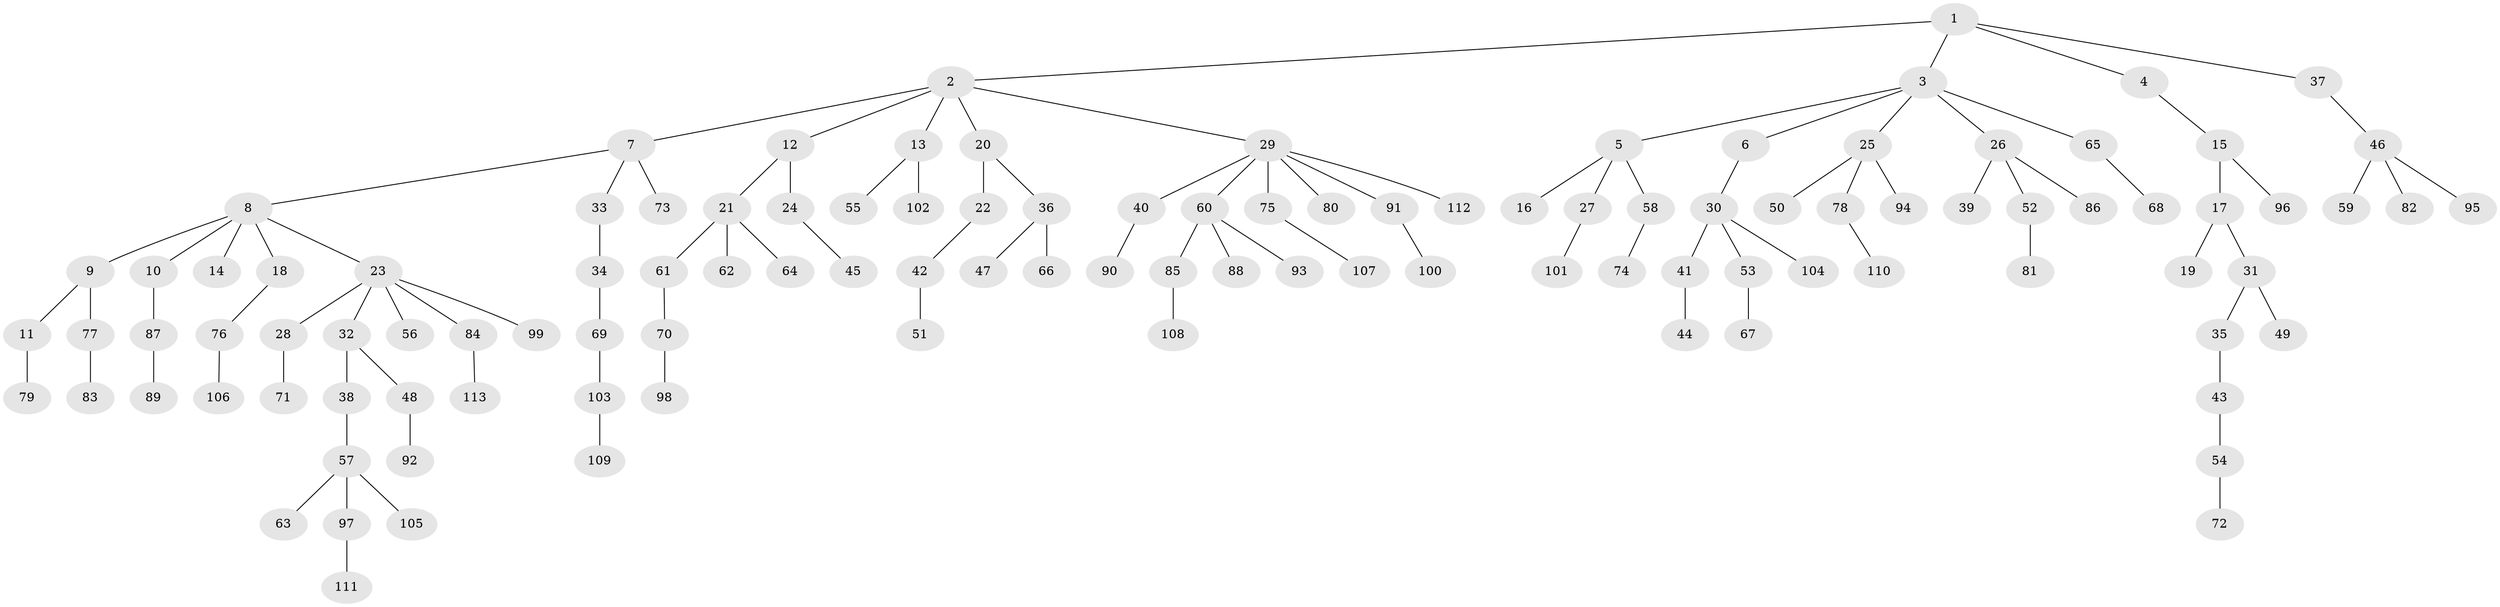 // Generated by graph-tools (version 1.1) at 2025/15/03/09/25 04:15:35]
// undirected, 113 vertices, 112 edges
graph export_dot {
graph [start="1"]
  node [color=gray90,style=filled];
  1;
  2;
  3;
  4;
  5;
  6;
  7;
  8;
  9;
  10;
  11;
  12;
  13;
  14;
  15;
  16;
  17;
  18;
  19;
  20;
  21;
  22;
  23;
  24;
  25;
  26;
  27;
  28;
  29;
  30;
  31;
  32;
  33;
  34;
  35;
  36;
  37;
  38;
  39;
  40;
  41;
  42;
  43;
  44;
  45;
  46;
  47;
  48;
  49;
  50;
  51;
  52;
  53;
  54;
  55;
  56;
  57;
  58;
  59;
  60;
  61;
  62;
  63;
  64;
  65;
  66;
  67;
  68;
  69;
  70;
  71;
  72;
  73;
  74;
  75;
  76;
  77;
  78;
  79;
  80;
  81;
  82;
  83;
  84;
  85;
  86;
  87;
  88;
  89;
  90;
  91;
  92;
  93;
  94;
  95;
  96;
  97;
  98;
  99;
  100;
  101;
  102;
  103;
  104;
  105;
  106;
  107;
  108;
  109;
  110;
  111;
  112;
  113;
  1 -- 2;
  1 -- 3;
  1 -- 4;
  1 -- 37;
  2 -- 7;
  2 -- 12;
  2 -- 13;
  2 -- 20;
  2 -- 29;
  3 -- 5;
  3 -- 6;
  3 -- 25;
  3 -- 26;
  3 -- 65;
  4 -- 15;
  5 -- 16;
  5 -- 27;
  5 -- 58;
  6 -- 30;
  7 -- 8;
  7 -- 33;
  7 -- 73;
  8 -- 9;
  8 -- 10;
  8 -- 14;
  8 -- 18;
  8 -- 23;
  9 -- 11;
  9 -- 77;
  10 -- 87;
  11 -- 79;
  12 -- 21;
  12 -- 24;
  13 -- 55;
  13 -- 102;
  15 -- 17;
  15 -- 96;
  17 -- 19;
  17 -- 31;
  18 -- 76;
  20 -- 22;
  20 -- 36;
  21 -- 61;
  21 -- 62;
  21 -- 64;
  22 -- 42;
  23 -- 28;
  23 -- 32;
  23 -- 56;
  23 -- 84;
  23 -- 99;
  24 -- 45;
  25 -- 50;
  25 -- 78;
  25 -- 94;
  26 -- 39;
  26 -- 52;
  26 -- 86;
  27 -- 101;
  28 -- 71;
  29 -- 40;
  29 -- 60;
  29 -- 75;
  29 -- 80;
  29 -- 91;
  29 -- 112;
  30 -- 41;
  30 -- 53;
  30 -- 104;
  31 -- 35;
  31 -- 49;
  32 -- 38;
  32 -- 48;
  33 -- 34;
  34 -- 69;
  35 -- 43;
  36 -- 47;
  36 -- 66;
  37 -- 46;
  38 -- 57;
  40 -- 90;
  41 -- 44;
  42 -- 51;
  43 -- 54;
  46 -- 59;
  46 -- 82;
  46 -- 95;
  48 -- 92;
  52 -- 81;
  53 -- 67;
  54 -- 72;
  57 -- 63;
  57 -- 97;
  57 -- 105;
  58 -- 74;
  60 -- 85;
  60 -- 88;
  60 -- 93;
  61 -- 70;
  65 -- 68;
  69 -- 103;
  70 -- 98;
  75 -- 107;
  76 -- 106;
  77 -- 83;
  78 -- 110;
  84 -- 113;
  85 -- 108;
  87 -- 89;
  91 -- 100;
  97 -- 111;
  103 -- 109;
}
